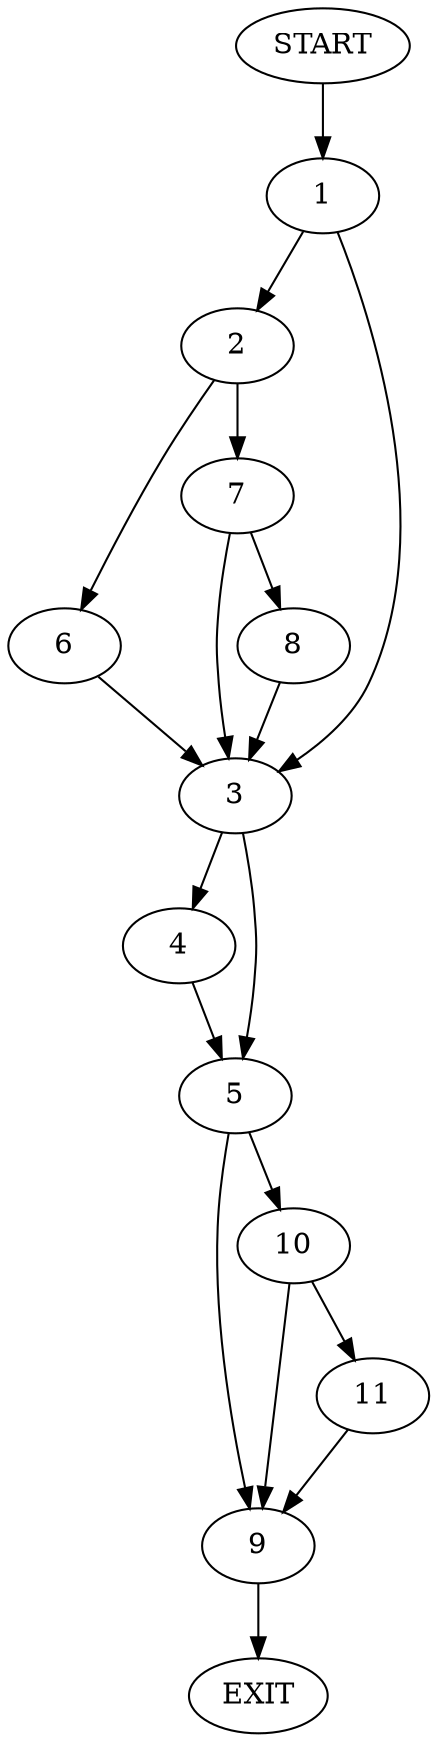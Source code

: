 digraph {
0 [label="START"]
12 [label="EXIT"]
0 -> 1
1 -> 2
1 -> 3
3 -> 4
3 -> 5
2 -> 6
2 -> 7
7 -> 8
7 -> 3
6 -> 3
8 -> 3
4 -> 5
5 -> 9
5 -> 10
9 -> 12
10 -> 11
10 -> 9
11 -> 9
}
